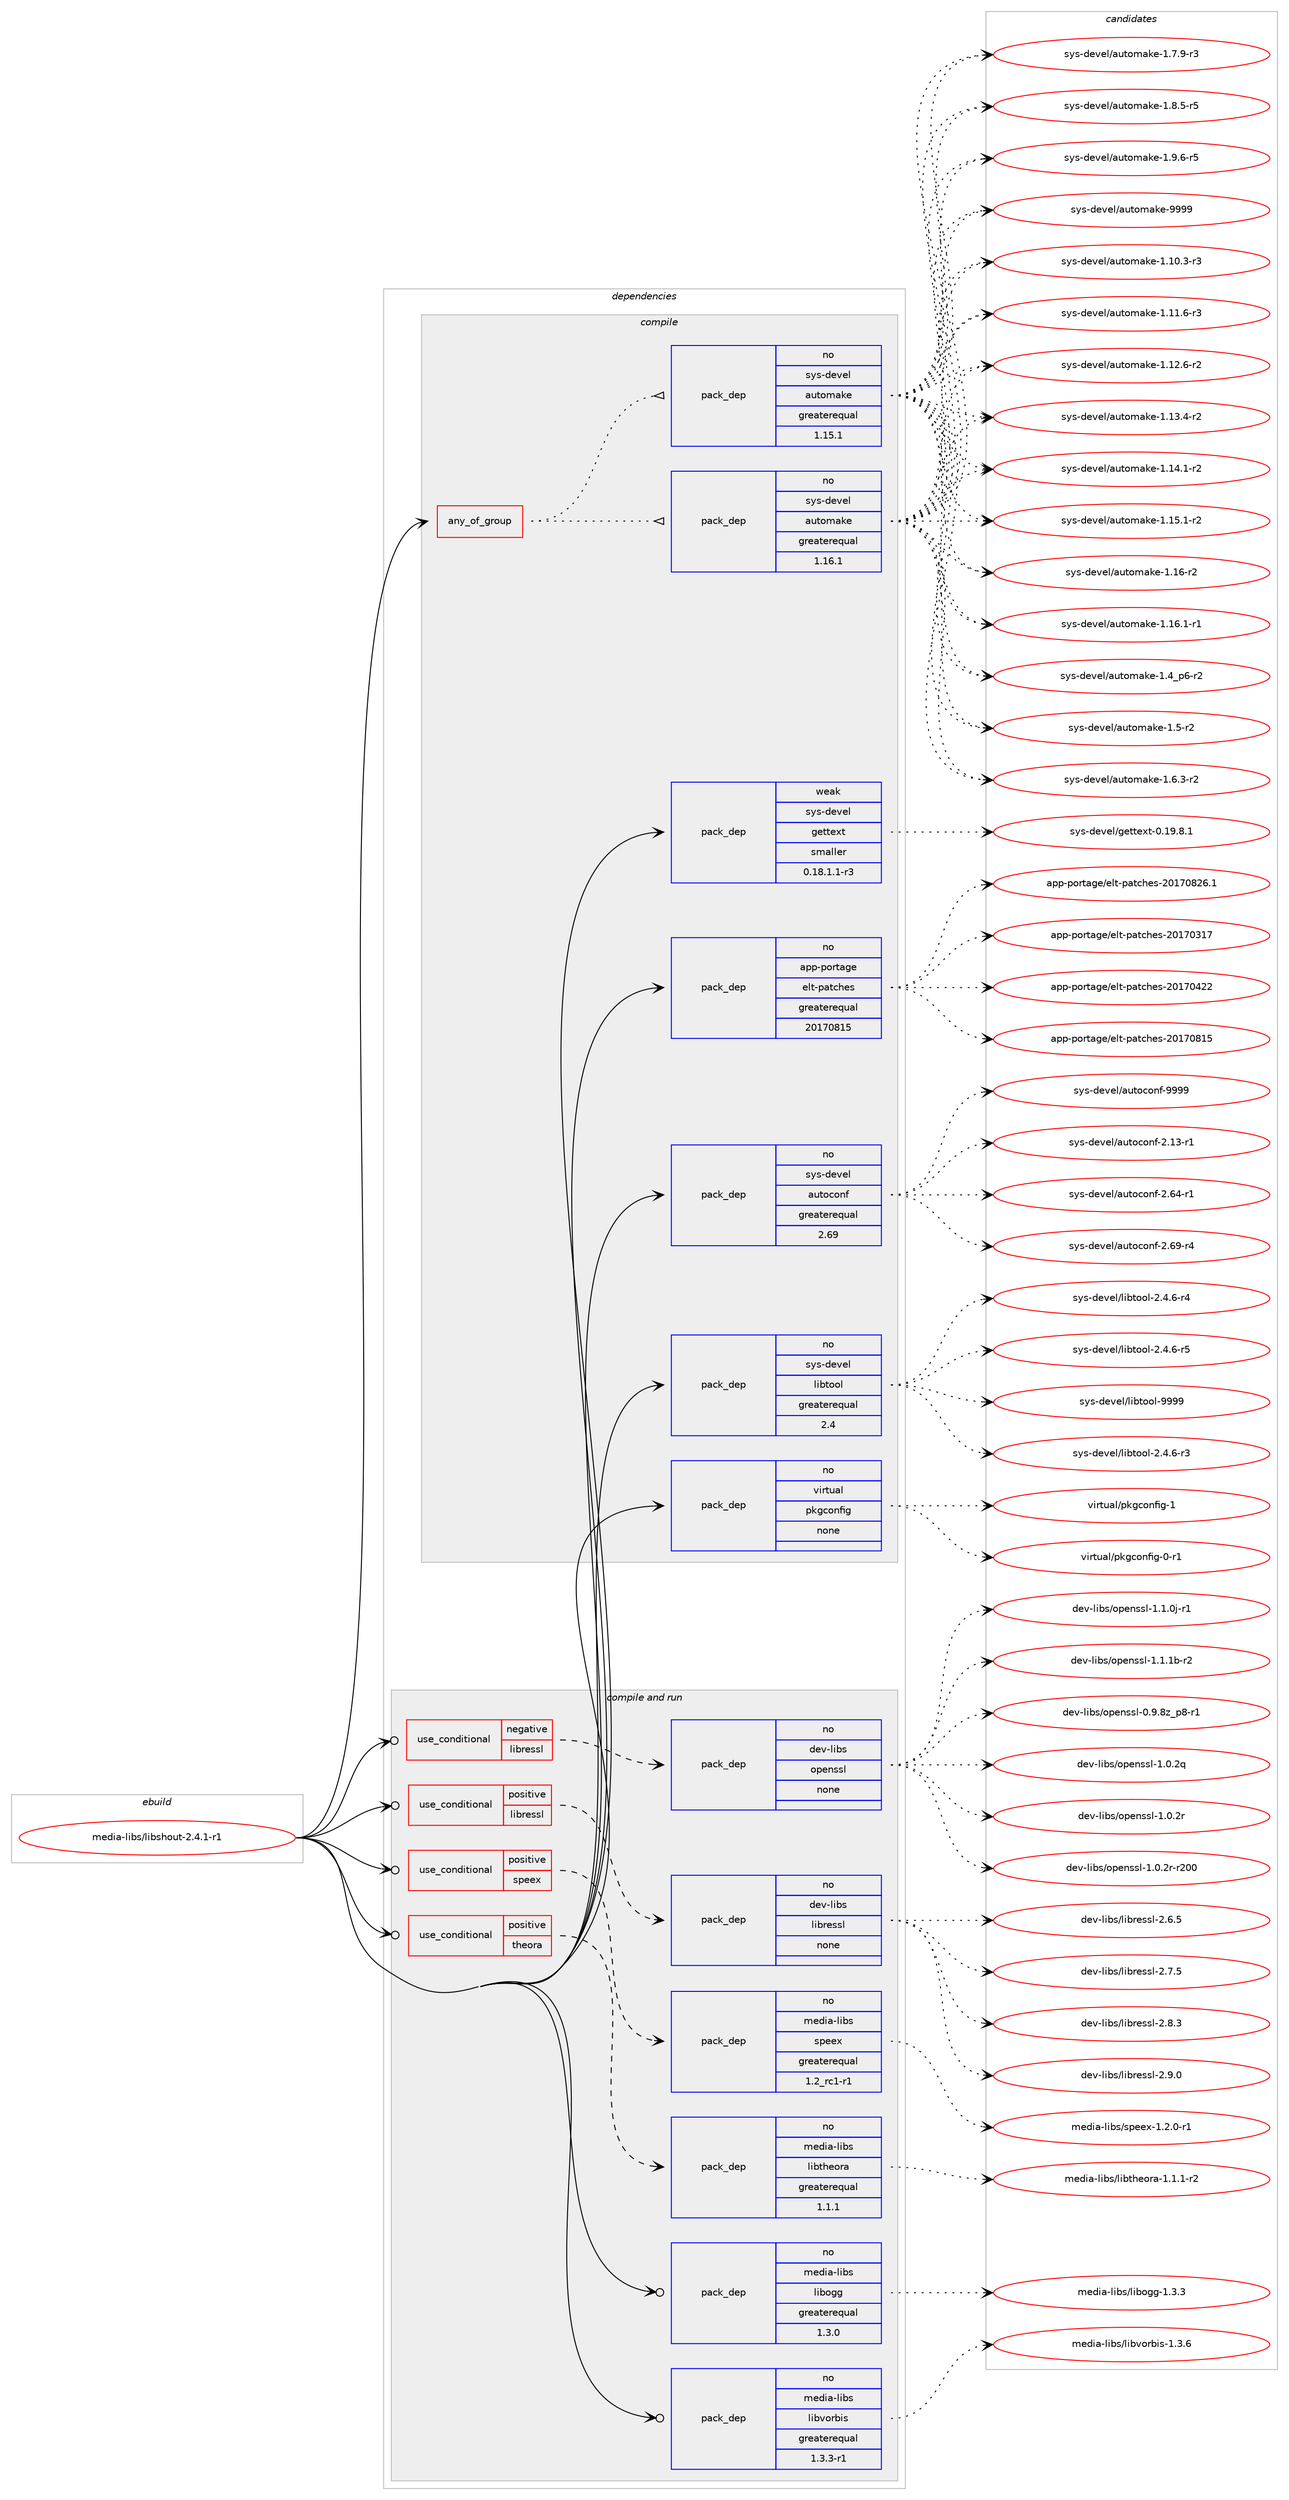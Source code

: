 digraph prolog {

# *************
# Graph options
# *************

newrank=true;
concentrate=true;
compound=true;
graph [rankdir=LR,fontname=Helvetica,fontsize=10,ranksep=1.5];#, ranksep=2.5, nodesep=0.2];
edge  [arrowhead=vee];
node  [fontname=Helvetica,fontsize=10];

# **********
# The ebuild
# **********

subgraph cluster_leftcol {
color=gray;
rank=same;
label=<<i>ebuild</i>>;
id [label="media-libs/libshout-2.4.1-r1", color=red, width=4, href="../media-libs/libshout-2.4.1-r1.svg"];
}

# ****************
# The dependencies
# ****************

subgraph cluster_midcol {
color=gray;
label=<<i>dependencies</i>>;
subgraph cluster_compile {
fillcolor="#eeeeee";
style=filled;
label=<<i>compile</i>>;
subgraph any25140 {
dependency1613912 [label=<<TABLE BORDER="0" CELLBORDER="1" CELLSPACING="0" CELLPADDING="4"><TR><TD CELLPADDING="10">any_of_group</TD></TR></TABLE>>, shape=none, color=red];subgraph pack1153407 {
dependency1613913 [label=<<TABLE BORDER="0" CELLBORDER="1" CELLSPACING="0" CELLPADDING="4" WIDTH="220"><TR><TD ROWSPAN="6" CELLPADDING="30">pack_dep</TD></TR><TR><TD WIDTH="110">no</TD></TR><TR><TD>sys-devel</TD></TR><TR><TD>automake</TD></TR><TR><TD>greaterequal</TD></TR><TR><TD>1.16.1</TD></TR></TABLE>>, shape=none, color=blue];
}
dependency1613912:e -> dependency1613913:w [weight=20,style="dotted",arrowhead="oinv"];
subgraph pack1153408 {
dependency1613914 [label=<<TABLE BORDER="0" CELLBORDER="1" CELLSPACING="0" CELLPADDING="4" WIDTH="220"><TR><TD ROWSPAN="6" CELLPADDING="30">pack_dep</TD></TR><TR><TD WIDTH="110">no</TD></TR><TR><TD>sys-devel</TD></TR><TR><TD>automake</TD></TR><TR><TD>greaterequal</TD></TR><TR><TD>1.15.1</TD></TR></TABLE>>, shape=none, color=blue];
}
dependency1613912:e -> dependency1613914:w [weight=20,style="dotted",arrowhead="oinv"];
}
id:e -> dependency1613912:w [weight=20,style="solid",arrowhead="vee"];
subgraph pack1153409 {
dependency1613915 [label=<<TABLE BORDER="0" CELLBORDER="1" CELLSPACING="0" CELLPADDING="4" WIDTH="220"><TR><TD ROWSPAN="6" CELLPADDING="30">pack_dep</TD></TR><TR><TD WIDTH="110">no</TD></TR><TR><TD>app-portage</TD></TR><TR><TD>elt-patches</TD></TR><TR><TD>greaterequal</TD></TR><TR><TD>20170815</TD></TR></TABLE>>, shape=none, color=blue];
}
id:e -> dependency1613915:w [weight=20,style="solid",arrowhead="vee"];
subgraph pack1153410 {
dependency1613916 [label=<<TABLE BORDER="0" CELLBORDER="1" CELLSPACING="0" CELLPADDING="4" WIDTH="220"><TR><TD ROWSPAN="6" CELLPADDING="30">pack_dep</TD></TR><TR><TD WIDTH="110">no</TD></TR><TR><TD>sys-devel</TD></TR><TR><TD>autoconf</TD></TR><TR><TD>greaterequal</TD></TR><TR><TD>2.69</TD></TR></TABLE>>, shape=none, color=blue];
}
id:e -> dependency1613916:w [weight=20,style="solid",arrowhead="vee"];
subgraph pack1153411 {
dependency1613917 [label=<<TABLE BORDER="0" CELLBORDER="1" CELLSPACING="0" CELLPADDING="4" WIDTH="220"><TR><TD ROWSPAN="6" CELLPADDING="30">pack_dep</TD></TR><TR><TD WIDTH="110">no</TD></TR><TR><TD>sys-devel</TD></TR><TR><TD>libtool</TD></TR><TR><TD>greaterequal</TD></TR><TR><TD>2.4</TD></TR></TABLE>>, shape=none, color=blue];
}
id:e -> dependency1613917:w [weight=20,style="solid",arrowhead="vee"];
subgraph pack1153412 {
dependency1613918 [label=<<TABLE BORDER="0" CELLBORDER="1" CELLSPACING="0" CELLPADDING="4" WIDTH="220"><TR><TD ROWSPAN="6" CELLPADDING="30">pack_dep</TD></TR><TR><TD WIDTH="110">no</TD></TR><TR><TD>virtual</TD></TR><TR><TD>pkgconfig</TD></TR><TR><TD>none</TD></TR><TR><TD></TD></TR></TABLE>>, shape=none, color=blue];
}
id:e -> dependency1613918:w [weight=20,style="solid",arrowhead="vee"];
subgraph pack1153413 {
dependency1613919 [label=<<TABLE BORDER="0" CELLBORDER="1" CELLSPACING="0" CELLPADDING="4" WIDTH="220"><TR><TD ROWSPAN="6" CELLPADDING="30">pack_dep</TD></TR><TR><TD WIDTH="110">weak</TD></TR><TR><TD>sys-devel</TD></TR><TR><TD>gettext</TD></TR><TR><TD>smaller</TD></TR><TR><TD>0.18.1.1-r3</TD></TR></TABLE>>, shape=none, color=blue];
}
id:e -> dependency1613919:w [weight=20,style="solid",arrowhead="vee"];
}
subgraph cluster_compileandrun {
fillcolor="#eeeeee";
style=filled;
label=<<i>compile and run</i>>;
subgraph cond434666 {
dependency1613920 [label=<<TABLE BORDER="0" CELLBORDER="1" CELLSPACING="0" CELLPADDING="4"><TR><TD ROWSPAN="3" CELLPADDING="10">use_conditional</TD></TR><TR><TD>negative</TD></TR><TR><TD>libressl</TD></TR></TABLE>>, shape=none, color=red];
subgraph pack1153414 {
dependency1613921 [label=<<TABLE BORDER="0" CELLBORDER="1" CELLSPACING="0" CELLPADDING="4" WIDTH="220"><TR><TD ROWSPAN="6" CELLPADDING="30">pack_dep</TD></TR><TR><TD WIDTH="110">no</TD></TR><TR><TD>dev-libs</TD></TR><TR><TD>openssl</TD></TR><TR><TD>none</TD></TR><TR><TD></TD></TR></TABLE>>, shape=none, color=blue];
}
dependency1613920:e -> dependency1613921:w [weight=20,style="dashed",arrowhead="vee"];
}
id:e -> dependency1613920:w [weight=20,style="solid",arrowhead="odotvee"];
subgraph cond434667 {
dependency1613922 [label=<<TABLE BORDER="0" CELLBORDER="1" CELLSPACING="0" CELLPADDING="4"><TR><TD ROWSPAN="3" CELLPADDING="10">use_conditional</TD></TR><TR><TD>positive</TD></TR><TR><TD>libressl</TD></TR></TABLE>>, shape=none, color=red];
subgraph pack1153415 {
dependency1613923 [label=<<TABLE BORDER="0" CELLBORDER="1" CELLSPACING="0" CELLPADDING="4" WIDTH="220"><TR><TD ROWSPAN="6" CELLPADDING="30">pack_dep</TD></TR><TR><TD WIDTH="110">no</TD></TR><TR><TD>dev-libs</TD></TR><TR><TD>libressl</TD></TR><TR><TD>none</TD></TR><TR><TD></TD></TR></TABLE>>, shape=none, color=blue];
}
dependency1613922:e -> dependency1613923:w [weight=20,style="dashed",arrowhead="vee"];
}
id:e -> dependency1613922:w [weight=20,style="solid",arrowhead="odotvee"];
subgraph cond434668 {
dependency1613924 [label=<<TABLE BORDER="0" CELLBORDER="1" CELLSPACING="0" CELLPADDING="4"><TR><TD ROWSPAN="3" CELLPADDING="10">use_conditional</TD></TR><TR><TD>positive</TD></TR><TR><TD>speex</TD></TR></TABLE>>, shape=none, color=red];
subgraph pack1153416 {
dependency1613925 [label=<<TABLE BORDER="0" CELLBORDER="1" CELLSPACING="0" CELLPADDING="4" WIDTH="220"><TR><TD ROWSPAN="6" CELLPADDING="30">pack_dep</TD></TR><TR><TD WIDTH="110">no</TD></TR><TR><TD>media-libs</TD></TR><TR><TD>speex</TD></TR><TR><TD>greaterequal</TD></TR><TR><TD>1.2_rc1-r1</TD></TR></TABLE>>, shape=none, color=blue];
}
dependency1613924:e -> dependency1613925:w [weight=20,style="dashed",arrowhead="vee"];
}
id:e -> dependency1613924:w [weight=20,style="solid",arrowhead="odotvee"];
subgraph cond434669 {
dependency1613926 [label=<<TABLE BORDER="0" CELLBORDER="1" CELLSPACING="0" CELLPADDING="4"><TR><TD ROWSPAN="3" CELLPADDING="10">use_conditional</TD></TR><TR><TD>positive</TD></TR><TR><TD>theora</TD></TR></TABLE>>, shape=none, color=red];
subgraph pack1153417 {
dependency1613927 [label=<<TABLE BORDER="0" CELLBORDER="1" CELLSPACING="0" CELLPADDING="4" WIDTH="220"><TR><TD ROWSPAN="6" CELLPADDING="30">pack_dep</TD></TR><TR><TD WIDTH="110">no</TD></TR><TR><TD>media-libs</TD></TR><TR><TD>libtheora</TD></TR><TR><TD>greaterequal</TD></TR><TR><TD>1.1.1</TD></TR></TABLE>>, shape=none, color=blue];
}
dependency1613926:e -> dependency1613927:w [weight=20,style="dashed",arrowhead="vee"];
}
id:e -> dependency1613926:w [weight=20,style="solid",arrowhead="odotvee"];
subgraph pack1153418 {
dependency1613928 [label=<<TABLE BORDER="0" CELLBORDER="1" CELLSPACING="0" CELLPADDING="4" WIDTH="220"><TR><TD ROWSPAN="6" CELLPADDING="30">pack_dep</TD></TR><TR><TD WIDTH="110">no</TD></TR><TR><TD>media-libs</TD></TR><TR><TD>libogg</TD></TR><TR><TD>greaterequal</TD></TR><TR><TD>1.3.0</TD></TR></TABLE>>, shape=none, color=blue];
}
id:e -> dependency1613928:w [weight=20,style="solid",arrowhead="odotvee"];
subgraph pack1153419 {
dependency1613929 [label=<<TABLE BORDER="0" CELLBORDER="1" CELLSPACING="0" CELLPADDING="4" WIDTH="220"><TR><TD ROWSPAN="6" CELLPADDING="30">pack_dep</TD></TR><TR><TD WIDTH="110">no</TD></TR><TR><TD>media-libs</TD></TR><TR><TD>libvorbis</TD></TR><TR><TD>greaterequal</TD></TR><TR><TD>1.3.3-r1</TD></TR></TABLE>>, shape=none, color=blue];
}
id:e -> dependency1613929:w [weight=20,style="solid",arrowhead="odotvee"];
}
subgraph cluster_run {
fillcolor="#eeeeee";
style=filled;
label=<<i>run</i>>;
}
}

# **************
# The candidates
# **************

subgraph cluster_choices {
rank=same;
color=gray;
label=<<i>candidates</i>>;

subgraph choice1153407 {
color=black;
nodesep=1;
choice11512111545100101118101108479711711611110997107101454946494846514511451 [label="sys-devel/automake-1.10.3-r3", color=red, width=4,href="../sys-devel/automake-1.10.3-r3.svg"];
choice11512111545100101118101108479711711611110997107101454946494946544511451 [label="sys-devel/automake-1.11.6-r3", color=red, width=4,href="../sys-devel/automake-1.11.6-r3.svg"];
choice11512111545100101118101108479711711611110997107101454946495046544511450 [label="sys-devel/automake-1.12.6-r2", color=red, width=4,href="../sys-devel/automake-1.12.6-r2.svg"];
choice11512111545100101118101108479711711611110997107101454946495146524511450 [label="sys-devel/automake-1.13.4-r2", color=red, width=4,href="../sys-devel/automake-1.13.4-r2.svg"];
choice11512111545100101118101108479711711611110997107101454946495246494511450 [label="sys-devel/automake-1.14.1-r2", color=red, width=4,href="../sys-devel/automake-1.14.1-r2.svg"];
choice11512111545100101118101108479711711611110997107101454946495346494511450 [label="sys-devel/automake-1.15.1-r2", color=red, width=4,href="../sys-devel/automake-1.15.1-r2.svg"];
choice1151211154510010111810110847971171161111099710710145494649544511450 [label="sys-devel/automake-1.16-r2", color=red, width=4,href="../sys-devel/automake-1.16-r2.svg"];
choice11512111545100101118101108479711711611110997107101454946495446494511449 [label="sys-devel/automake-1.16.1-r1", color=red, width=4,href="../sys-devel/automake-1.16.1-r1.svg"];
choice115121115451001011181011084797117116111109971071014549465295112544511450 [label="sys-devel/automake-1.4_p6-r2", color=red, width=4,href="../sys-devel/automake-1.4_p6-r2.svg"];
choice11512111545100101118101108479711711611110997107101454946534511450 [label="sys-devel/automake-1.5-r2", color=red, width=4,href="../sys-devel/automake-1.5-r2.svg"];
choice115121115451001011181011084797117116111109971071014549465446514511450 [label="sys-devel/automake-1.6.3-r2", color=red, width=4,href="../sys-devel/automake-1.6.3-r2.svg"];
choice115121115451001011181011084797117116111109971071014549465546574511451 [label="sys-devel/automake-1.7.9-r3", color=red, width=4,href="../sys-devel/automake-1.7.9-r3.svg"];
choice115121115451001011181011084797117116111109971071014549465646534511453 [label="sys-devel/automake-1.8.5-r5", color=red, width=4,href="../sys-devel/automake-1.8.5-r5.svg"];
choice115121115451001011181011084797117116111109971071014549465746544511453 [label="sys-devel/automake-1.9.6-r5", color=red, width=4,href="../sys-devel/automake-1.9.6-r5.svg"];
choice115121115451001011181011084797117116111109971071014557575757 [label="sys-devel/automake-9999", color=red, width=4,href="../sys-devel/automake-9999.svg"];
dependency1613913:e -> choice11512111545100101118101108479711711611110997107101454946494846514511451:w [style=dotted,weight="100"];
dependency1613913:e -> choice11512111545100101118101108479711711611110997107101454946494946544511451:w [style=dotted,weight="100"];
dependency1613913:e -> choice11512111545100101118101108479711711611110997107101454946495046544511450:w [style=dotted,weight="100"];
dependency1613913:e -> choice11512111545100101118101108479711711611110997107101454946495146524511450:w [style=dotted,weight="100"];
dependency1613913:e -> choice11512111545100101118101108479711711611110997107101454946495246494511450:w [style=dotted,weight="100"];
dependency1613913:e -> choice11512111545100101118101108479711711611110997107101454946495346494511450:w [style=dotted,weight="100"];
dependency1613913:e -> choice1151211154510010111810110847971171161111099710710145494649544511450:w [style=dotted,weight="100"];
dependency1613913:e -> choice11512111545100101118101108479711711611110997107101454946495446494511449:w [style=dotted,weight="100"];
dependency1613913:e -> choice115121115451001011181011084797117116111109971071014549465295112544511450:w [style=dotted,weight="100"];
dependency1613913:e -> choice11512111545100101118101108479711711611110997107101454946534511450:w [style=dotted,weight="100"];
dependency1613913:e -> choice115121115451001011181011084797117116111109971071014549465446514511450:w [style=dotted,weight="100"];
dependency1613913:e -> choice115121115451001011181011084797117116111109971071014549465546574511451:w [style=dotted,weight="100"];
dependency1613913:e -> choice115121115451001011181011084797117116111109971071014549465646534511453:w [style=dotted,weight="100"];
dependency1613913:e -> choice115121115451001011181011084797117116111109971071014549465746544511453:w [style=dotted,weight="100"];
dependency1613913:e -> choice115121115451001011181011084797117116111109971071014557575757:w [style=dotted,weight="100"];
}
subgraph choice1153408 {
color=black;
nodesep=1;
choice11512111545100101118101108479711711611110997107101454946494846514511451 [label="sys-devel/automake-1.10.3-r3", color=red, width=4,href="../sys-devel/automake-1.10.3-r3.svg"];
choice11512111545100101118101108479711711611110997107101454946494946544511451 [label="sys-devel/automake-1.11.6-r3", color=red, width=4,href="../sys-devel/automake-1.11.6-r3.svg"];
choice11512111545100101118101108479711711611110997107101454946495046544511450 [label="sys-devel/automake-1.12.6-r2", color=red, width=4,href="../sys-devel/automake-1.12.6-r2.svg"];
choice11512111545100101118101108479711711611110997107101454946495146524511450 [label="sys-devel/automake-1.13.4-r2", color=red, width=4,href="../sys-devel/automake-1.13.4-r2.svg"];
choice11512111545100101118101108479711711611110997107101454946495246494511450 [label="sys-devel/automake-1.14.1-r2", color=red, width=4,href="../sys-devel/automake-1.14.1-r2.svg"];
choice11512111545100101118101108479711711611110997107101454946495346494511450 [label="sys-devel/automake-1.15.1-r2", color=red, width=4,href="../sys-devel/automake-1.15.1-r2.svg"];
choice1151211154510010111810110847971171161111099710710145494649544511450 [label="sys-devel/automake-1.16-r2", color=red, width=4,href="../sys-devel/automake-1.16-r2.svg"];
choice11512111545100101118101108479711711611110997107101454946495446494511449 [label="sys-devel/automake-1.16.1-r1", color=red, width=4,href="../sys-devel/automake-1.16.1-r1.svg"];
choice115121115451001011181011084797117116111109971071014549465295112544511450 [label="sys-devel/automake-1.4_p6-r2", color=red, width=4,href="../sys-devel/automake-1.4_p6-r2.svg"];
choice11512111545100101118101108479711711611110997107101454946534511450 [label="sys-devel/automake-1.5-r2", color=red, width=4,href="../sys-devel/automake-1.5-r2.svg"];
choice115121115451001011181011084797117116111109971071014549465446514511450 [label="sys-devel/automake-1.6.3-r2", color=red, width=4,href="../sys-devel/automake-1.6.3-r2.svg"];
choice115121115451001011181011084797117116111109971071014549465546574511451 [label="sys-devel/automake-1.7.9-r3", color=red, width=4,href="../sys-devel/automake-1.7.9-r3.svg"];
choice115121115451001011181011084797117116111109971071014549465646534511453 [label="sys-devel/automake-1.8.5-r5", color=red, width=4,href="../sys-devel/automake-1.8.5-r5.svg"];
choice115121115451001011181011084797117116111109971071014549465746544511453 [label="sys-devel/automake-1.9.6-r5", color=red, width=4,href="../sys-devel/automake-1.9.6-r5.svg"];
choice115121115451001011181011084797117116111109971071014557575757 [label="sys-devel/automake-9999", color=red, width=4,href="../sys-devel/automake-9999.svg"];
dependency1613914:e -> choice11512111545100101118101108479711711611110997107101454946494846514511451:w [style=dotted,weight="100"];
dependency1613914:e -> choice11512111545100101118101108479711711611110997107101454946494946544511451:w [style=dotted,weight="100"];
dependency1613914:e -> choice11512111545100101118101108479711711611110997107101454946495046544511450:w [style=dotted,weight="100"];
dependency1613914:e -> choice11512111545100101118101108479711711611110997107101454946495146524511450:w [style=dotted,weight="100"];
dependency1613914:e -> choice11512111545100101118101108479711711611110997107101454946495246494511450:w [style=dotted,weight="100"];
dependency1613914:e -> choice11512111545100101118101108479711711611110997107101454946495346494511450:w [style=dotted,weight="100"];
dependency1613914:e -> choice1151211154510010111810110847971171161111099710710145494649544511450:w [style=dotted,weight="100"];
dependency1613914:e -> choice11512111545100101118101108479711711611110997107101454946495446494511449:w [style=dotted,weight="100"];
dependency1613914:e -> choice115121115451001011181011084797117116111109971071014549465295112544511450:w [style=dotted,weight="100"];
dependency1613914:e -> choice11512111545100101118101108479711711611110997107101454946534511450:w [style=dotted,weight="100"];
dependency1613914:e -> choice115121115451001011181011084797117116111109971071014549465446514511450:w [style=dotted,weight="100"];
dependency1613914:e -> choice115121115451001011181011084797117116111109971071014549465546574511451:w [style=dotted,weight="100"];
dependency1613914:e -> choice115121115451001011181011084797117116111109971071014549465646534511453:w [style=dotted,weight="100"];
dependency1613914:e -> choice115121115451001011181011084797117116111109971071014549465746544511453:w [style=dotted,weight="100"];
dependency1613914:e -> choice115121115451001011181011084797117116111109971071014557575757:w [style=dotted,weight="100"];
}
subgraph choice1153409 {
color=black;
nodesep=1;
choice97112112451121111141169710310147101108116451129711699104101115455048495548514955 [label="app-portage/elt-patches-20170317", color=red, width=4,href="../app-portage/elt-patches-20170317.svg"];
choice97112112451121111141169710310147101108116451129711699104101115455048495548525050 [label="app-portage/elt-patches-20170422", color=red, width=4,href="../app-portage/elt-patches-20170422.svg"];
choice97112112451121111141169710310147101108116451129711699104101115455048495548564953 [label="app-portage/elt-patches-20170815", color=red, width=4,href="../app-portage/elt-patches-20170815.svg"];
choice971121124511211111411697103101471011081164511297116991041011154550484955485650544649 [label="app-portage/elt-patches-20170826.1", color=red, width=4,href="../app-portage/elt-patches-20170826.1.svg"];
dependency1613915:e -> choice97112112451121111141169710310147101108116451129711699104101115455048495548514955:w [style=dotted,weight="100"];
dependency1613915:e -> choice97112112451121111141169710310147101108116451129711699104101115455048495548525050:w [style=dotted,weight="100"];
dependency1613915:e -> choice97112112451121111141169710310147101108116451129711699104101115455048495548564953:w [style=dotted,weight="100"];
dependency1613915:e -> choice971121124511211111411697103101471011081164511297116991041011154550484955485650544649:w [style=dotted,weight="100"];
}
subgraph choice1153410 {
color=black;
nodesep=1;
choice1151211154510010111810110847971171161119911111010245504649514511449 [label="sys-devel/autoconf-2.13-r1", color=red, width=4,href="../sys-devel/autoconf-2.13-r1.svg"];
choice1151211154510010111810110847971171161119911111010245504654524511449 [label="sys-devel/autoconf-2.64-r1", color=red, width=4,href="../sys-devel/autoconf-2.64-r1.svg"];
choice1151211154510010111810110847971171161119911111010245504654574511452 [label="sys-devel/autoconf-2.69-r4", color=red, width=4,href="../sys-devel/autoconf-2.69-r4.svg"];
choice115121115451001011181011084797117116111991111101024557575757 [label="sys-devel/autoconf-9999", color=red, width=4,href="../sys-devel/autoconf-9999.svg"];
dependency1613916:e -> choice1151211154510010111810110847971171161119911111010245504649514511449:w [style=dotted,weight="100"];
dependency1613916:e -> choice1151211154510010111810110847971171161119911111010245504654524511449:w [style=dotted,weight="100"];
dependency1613916:e -> choice1151211154510010111810110847971171161119911111010245504654574511452:w [style=dotted,weight="100"];
dependency1613916:e -> choice115121115451001011181011084797117116111991111101024557575757:w [style=dotted,weight="100"];
}
subgraph choice1153411 {
color=black;
nodesep=1;
choice1151211154510010111810110847108105981161111111084550465246544511451 [label="sys-devel/libtool-2.4.6-r3", color=red, width=4,href="../sys-devel/libtool-2.4.6-r3.svg"];
choice1151211154510010111810110847108105981161111111084550465246544511452 [label="sys-devel/libtool-2.4.6-r4", color=red, width=4,href="../sys-devel/libtool-2.4.6-r4.svg"];
choice1151211154510010111810110847108105981161111111084550465246544511453 [label="sys-devel/libtool-2.4.6-r5", color=red, width=4,href="../sys-devel/libtool-2.4.6-r5.svg"];
choice1151211154510010111810110847108105981161111111084557575757 [label="sys-devel/libtool-9999", color=red, width=4,href="../sys-devel/libtool-9999.svg"];
dependency1613917:e -> choice1151211154510010111810110847108105981161111111084550465246544511451:w [style=dotted,weight="100"];
dependency1613917:e -> choice1151211154510010111810110847108105981161111111084550465246544511452:w [style=dotted,weight="100"];
dependency1613917:e -> choice1151211154510010111810110847108105981161111111084550465246544511453:w [style=dotted,weight="100"];
dependency1613917:e -> choice1151211154510010111810110847108105981161111111084557575757:w [style=dotted,weight="100"];
}
subgraph choice1153412 {
color=black;
nodesep=1;
choice11810511411611797108471121071039911111010210510345484511449 [label="virtual/pkgconfig-0-r1", color=red, width=4,href="../virtual/pkgconfig-0-r1.svg"];
choice1181051141161179710847112107103991111101021051034549 [label="virtual/pkgconfig-1", color=red, width=4,href="../virtual/pkgconfig-1.svg"];
dependency1613918:e -> choice11810511411611797108471121071039911111010210510345484511449:w [style=dotted,weight="100"];
dependency1613918:e -> choice1181051141161179710847112107103991111101021051034549:w [style=dotted,weight="100"];
}
subgraph choice1153413 {
color=black;
nodesep=1;
choice1151211154510010111810110847103101116116101120116454846495746564649 [label="sys-devel/gettext-0.19.8.1", color=red, width=4,href="../sys-devel/gettext-0.19.8.1.svg"];
dependency1613919:e -> choice1151211154510010111810110847103101116116101120116454846495746564649:w [style=dotted,weight="100"];
}
subgraph choice1153414 {
color=black;
nodesep=1;
choice10010111845108105981154711111210111011511510845484657465612295112564511449 [label="dev-libs/openssl-0.9.8z_p8-r1", color=red, width=4,href="../dev-libs/openssl-0.9.8z_p8-r1.svg"];
choice100101118451081059811547111112101110115115108454946484650113 [label="dev-libs/openssl-1.0.2q", color=red, width=4,href="../dev-libs/openssl-1.0.2q.svg"];
choice100101118451081059811547111112101110115115108454946484650114 [label="dev-libs/openssl-1.0.2r", color=red, width=4,href="../dev-libs/openssl-1.0.2r.svg"];
choice10010111845108105981154711111210111011511510845494648465011445114504848 [label="dev-libs/openssl-1.0.2r-r200", color=red, width=4,href="../dev-libs/openssl-1.0.2r-r200.svg"];
choice1001011184510810598115471111121011101151151084549464946481064511449 [label="dev-libs/openssl-1.1.0j-r1", color=red, width=4,href="../dev-libs/openssl-1.1.0j-r1.svg"];
choice100101118451081059811547111112101110115115108454946494649984511450 [label="dev-libs/openssl-1.1.1b-r2", color=red, width=4,href="../dev-libs/openssl-1.1.1b-r2.svg"];
dependency1613921:e -> choice10010111845108105981154711111210111011511510845484657465612295112564511449:w [style=dotted,weight="100"];
dependency1613921:e -> choice100101118451081059811547111112101110115115108454946484650113:w [style=dotted,weight="100"];
dependency1613921:e -> choice100101118451081059811547111112101110115115108454946484650114:w [style=dotted,weight="100"];
dependency1613921:e -> choice10010111845108105981154711111210111011511510845494648465011445114504848:w [style=dotted,weight="100"];
dependency1613921:e -> choice1001011184510810598115471111121011101151151084549464946481064511449:w [style=dotted,weight="100"];
dependency1613921:e -> choice100101118451081059811547111112101110115115108454946494649984511450:w [style=dotted,weight="100"];
}
subgraph choice1153415 {
color=black;
nodesep=1;
choice10010111845108105981154710810598114101115115108455046544653 [label="dev-libs/libressl-2.6.5", color=red, width=4,href="../dev-libs/libressl-2.6.5.svg"];
choice10010111845108105981154710810598114101115115108455046554653 [label="dev-libs/libressl-2.7.5", color=red, width=4,href="../dev-libs/libressl-2.7.5.svg"];
choice10010111845108105981154710810598114101115115108455046564651 [label="dev-libs/libressl-2.8.3", color=red, width=4,href="../dev-libs/libressl-2.8.3.svg"];
choice10010111845108105981154710810598114101115115108455046574648 [label="dev-libs/libressl-2.9.0", color=red, width=4,href="../dev-libs/libressl-2.9.0.svg"];
dependency1613923:e -> choice10010111845108105981154710810598114101115115108455046544653:w [style=dotted,weight="100"];
dependency1613923:e -> choice10010111845108105981154710810598114101115115108455046554653:w [style=dotted,weight="100"];
dependency1613923:e -> choice10010111845108105981154710810598114101115115108455046564651:w [style=dotted,weight="100"];
dependency1613923:e -> choice10010111845108105981154710810598114101115115108455046574648:w [style=dotted,weight="100"];
}
subgraph choice1153416 {
color=black;
nodesep=1;
choice109101100105974510810598115471151121011011204549465046484511449 [label="media-libs/speex-1.2.0-r1", color=red, width=4,href="../media-libs/speex-1.2.0-r1.svg"];
dependency1613925:e -> choice109101100105974510810598115471151121011011204549465046484511449:w [style=dotted,weight="100"];
}
subgraph choice1153417 {
color=black;
nodesep=1;
choice1091011001059745108105981154710810598116104101111114974549464946494511450 [label="media-libs/libtheora-1.1.1-r2", color=red, width=4,href="../media-libs/libtheora-1.1.1-r2.svg"];
dependency1613927:e -> choice1091011001059745108105981154710810598116104101111114974549464946494511450:w [style=dotted,weight="100"];
}
subgraph choice1153418 {
color=black;
nodesep=1;
choice1091011001059745108105981154710810598111103103454946514651 [label="media-libs/libogg-1.3.3", color=red, width=4,href="../media-libs/libogg-1.3.3.svg"];
dependency1613928:e -> choice1091011001059745108105981154710810598111103103454946514651:w [style=dotted,weight="100"];
}
subgraph choice1153419 {
color=black;
nodesep=1;
choice109101100105974510810598115471081059811811111498105115454946514654 [label="media-libs/libvorbis-1.3.6", color=red, width=4,href="../media-libs/libvorbis-1.3.6.svg"];
dependency1613929:e -> choice109101100105974510810598115471081059811811111498105115454946514654:w [style=dotted,weight="100"];
}
}

}
